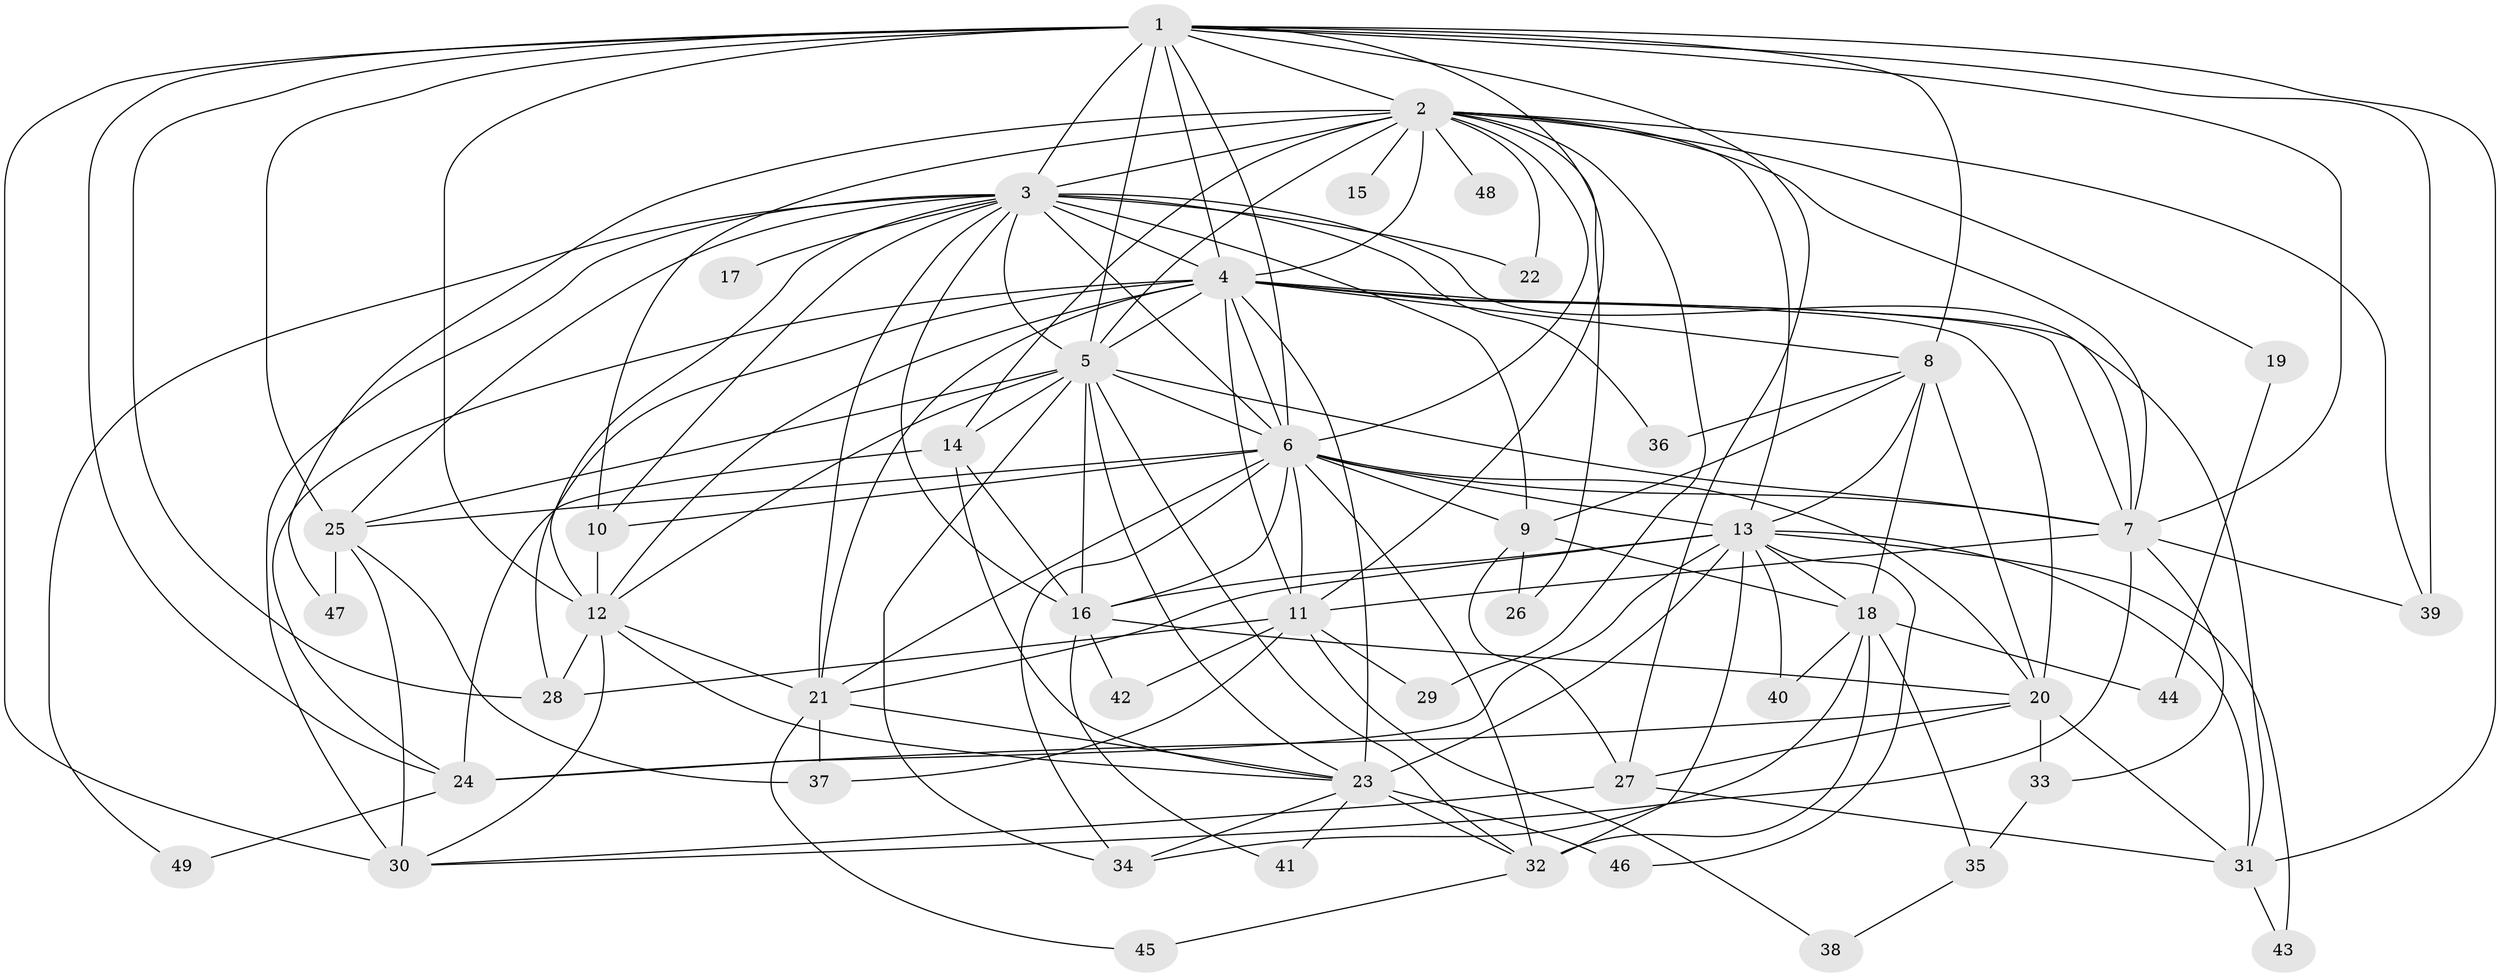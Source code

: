 // original degree distribution, {24: 0.01639344262295082, 25: 0.00819672131147541, 22: 0.01639344262295082, 19: 0.01639344262295082, 15: 0.01639344262295082, 26: 0.00819672131147541, 8: 0.03278688524590164, 5: 0.04918032786885246, 4: 0.06557377049180328, 2: 0.48360655737704916, 3: 0.26229508196721313, 7: 0.00819672131147541, 6: 0.01639344262295082}
// Generated by graph-tools (version 1.1) at 2025/49/03/04/25 22:49:52]
// undirected, 49 vertices, 144 edges
graph export_dot {
  node [color=gray90,style=filled];
  1;
  2;
  3;
  4;
  5;
  6;
  7;
  8;
  9;
  10;
  11;
  12;
  13;
  14;
  15;
  16;
  17;
  18;
  19;
  20;
  21;
  22;
  23;
  24;
  25;
  26;
  27;
  28;
  29;
  30;
  31;
  32;
  33;
  34;
  35;
  36;
  37;
  38;
  39;
  40;
  41;
  42;
  43;
  44;
  45;
  46;
  47;
  48;
  49;
  1 -- 2 [weight=3.0];
  1 -- 3 [weight=2.0];
  1 -- 4 [weight=4.0];
  1 -- 5 [weight=2.0];
  1 -- 6 [weight=5.0];
  1 -- 7 [weight=2.0];
  1 -- 8 [weight=2.0];
  1 -- 11 [weight=1.0];
  1 -- 12 [weight=6.0];
  1 -- 24 [weight=1.0];
  1 -- 25 [weight=5.0];
  1 -- 27 [weight=1.0];
  1 -- 28 [weight=2.0];
  1 -- 30 [weight=2.0];
  1 -- 31 [weight=1.0];
  1 -- 39 [weight=1.0];
  2 -- 3 [weight=1.0];
  2 -- 4 [weight=4.0];
  2 -- 5 [weight=1.0];
  2 -- 6 [weight=2.0];
  2 -- 7 [weight=1.0];
  2 -- 10 [weight=1.0];
  2 -- 13 [weight=1.0];
  2 -- 14 [weight=1.0];
  2 -- 15 [weight=1.0];
  2 -- 19 [weight=1.0];
  2 -- 22 [weight=1.0];
  2 -- 26 [weight=1.0];
  2 -- 29 [weight=1.0];
  2 -- 39 [weight=1.0];
  2 -- 47 [weight=1.0];
  2 -- 48 [weight=1.0];
  3 -- 4 [weight=2.0];
  3 -- 5 [weight=1.0];
  3 -- 6 [weight=3.0];
  3 -- 7 [weight=1.0];
  3 -- 9 [weight=1.0];
  3 -- 10 [weight=1.0];
  3 -- 12 [weight=1.0];
  3 -- 16 [weight=1.0];
  3 -- 17 [weight=1.0];
  3 -- 21 [weight=1.0];
  3 -- 22 [weight=1.0];
  3 -- 25 [weight=1.0];
  3 -- 30 [weight=1.0];
  3 -- 36 [weight=1.0];
  3 -- 49 [weight=1.0];
  4 -- 5 [weight=2.0];
  4 -- 6 [weight=5.0];
  4 -- 7 [weight=2.0];
  4 -- 8 [weight=1.0];
  4 -- 11 [weight=1.0];
  4 -- 12 [weight=1.0];
  4 -- 20 [weight=1.0];
  4 -- 21 [weight=1.0];
  4 -- 23 [weight=9.0];
  4 -- 24 [weight=2.0];
  4 -- 28 [weight=1.0];
  4 -- 31 [weight=1.0];
  5 -- 6 [weight=3.0];
  5 -- 7 [weight=1.0];
  5 -- 12 [weight=1.0];
  5 -- 14 [weight=3.0];
  5 -- 16 [weight=1.0];
  5 -- 23 [weight=1.0];
  5 -- 25 [weight=1.0];
  5 -- 32 [weight=1.0];
  5 -- 34 [weight=1.0];
  6 -- 7 [weight=3.0];
  6 -- 9 [weight=2.0];
  6 -- 10 [weight=2.0];
  6 -- 11 [weight=1.0];
  6 -- 13 [weight=7.0];
  6 -- 16 [weight=3.0];
  6 -- 20 [weight=1.0];
  6 -- 21 [weight=1.0];
  6 -- 25 [weight=1.0];
  6 -- 32 [weight=6.0];
  6 -- 34 [weight=1.0];
  7 -- 11 [weight=2.0];
  7 -- 30 [weight=1.0];
  7 -- 33 [weight=1.0];
  7 -- 39 [weight=1.0];
  8 -- 9 [weight=1.0];
  8 -- 13 [weight=1.0];
  8 -- 18 [weight=1.0];
  8 -- 20 [weight=1.0];
  8 -- 36 [weight=1.0];
  9 -- 18 [weight=1.0];
  9 -- 26 [weight=1.0];
  9 -- 27 [weight=3.0];
  10 -- 12 [weight=2.0];
  11 -- 28 [weight=1.0];
  11 -- 29 [weight=1.0];
  11 -- 37 [weight=1.0];
  11 -- 38 [weight=1.0];
  11 -- 42 [weight=1.0];
  12 -- 21 [weight=1.0];
  12 -- 23 [weight=1.0];
  12 -- 28 [weight=1.0];
  12 -- 30 [weight=1.0];
  13 -- 16 [weight=2.0];
  13 -- 18 [weight=1.0];
  13 -- 21 [weight=2.0];
  13 -- 23 [weight=2.0];
  13 -- 24 [weight=1.0];
  13 -- 31 [weight=1.0];
  13 -- 32 [weight=1.0];
  13 -- 40 [weight=1.0];
  13 -- 43 [weight=1.0];
  13 -- 46 [weight=1.0];
  14 -- 16 [weight=1.0];
  14 -- 23 [weight=1.0];
  14 -- 24 [weight=1.0];
  16 -- 20 [weight=1.0];
  16 -- 41 [weight=1.0];
  16 -- 42 [weight=1.0];
  18 -- 32 [weight=1.0];
  18 -- 34 [weight=1.0];
  18 -- 35 [weight=1.0];
  18 -- 40 [weight=1.0];
  18 -- 44 [weight=1.0];
  19 -- 44 [weight=1.0];
  20 -- 24 [weight=1.0];
  20 -- 27 [weight=1.0];
  20 -- 31 [weight=1.0];
  20 -- 33 [weight=1.0];
  21 -- 23 [weight=1.0];
  21 -- 37 [weight=1.0];
  21 -- 45 [weight=1.0];
  23 -- 32 [weight=2.0];
  23 -- 34 [weight=1.0];
  23 -- 41 [weight=1.0];
  23 -- 46 [weight=1.0];
  24 -- 49 [weight=1.0];
  25 -- 30 [weight=1.0];
  25 -- 37 [weight=1.0];
  25 -- 47 [weight=1.0];
  27 -- 30 [weight=1.0];
  27 -- 31 [weight=1.0];
  31 -- 43 [weight=1.0];
  32 -- 45 [weight=1.0];
  33 -- 35 [weight=1.0];
  35 -- 38 [weight=1.0];
}

